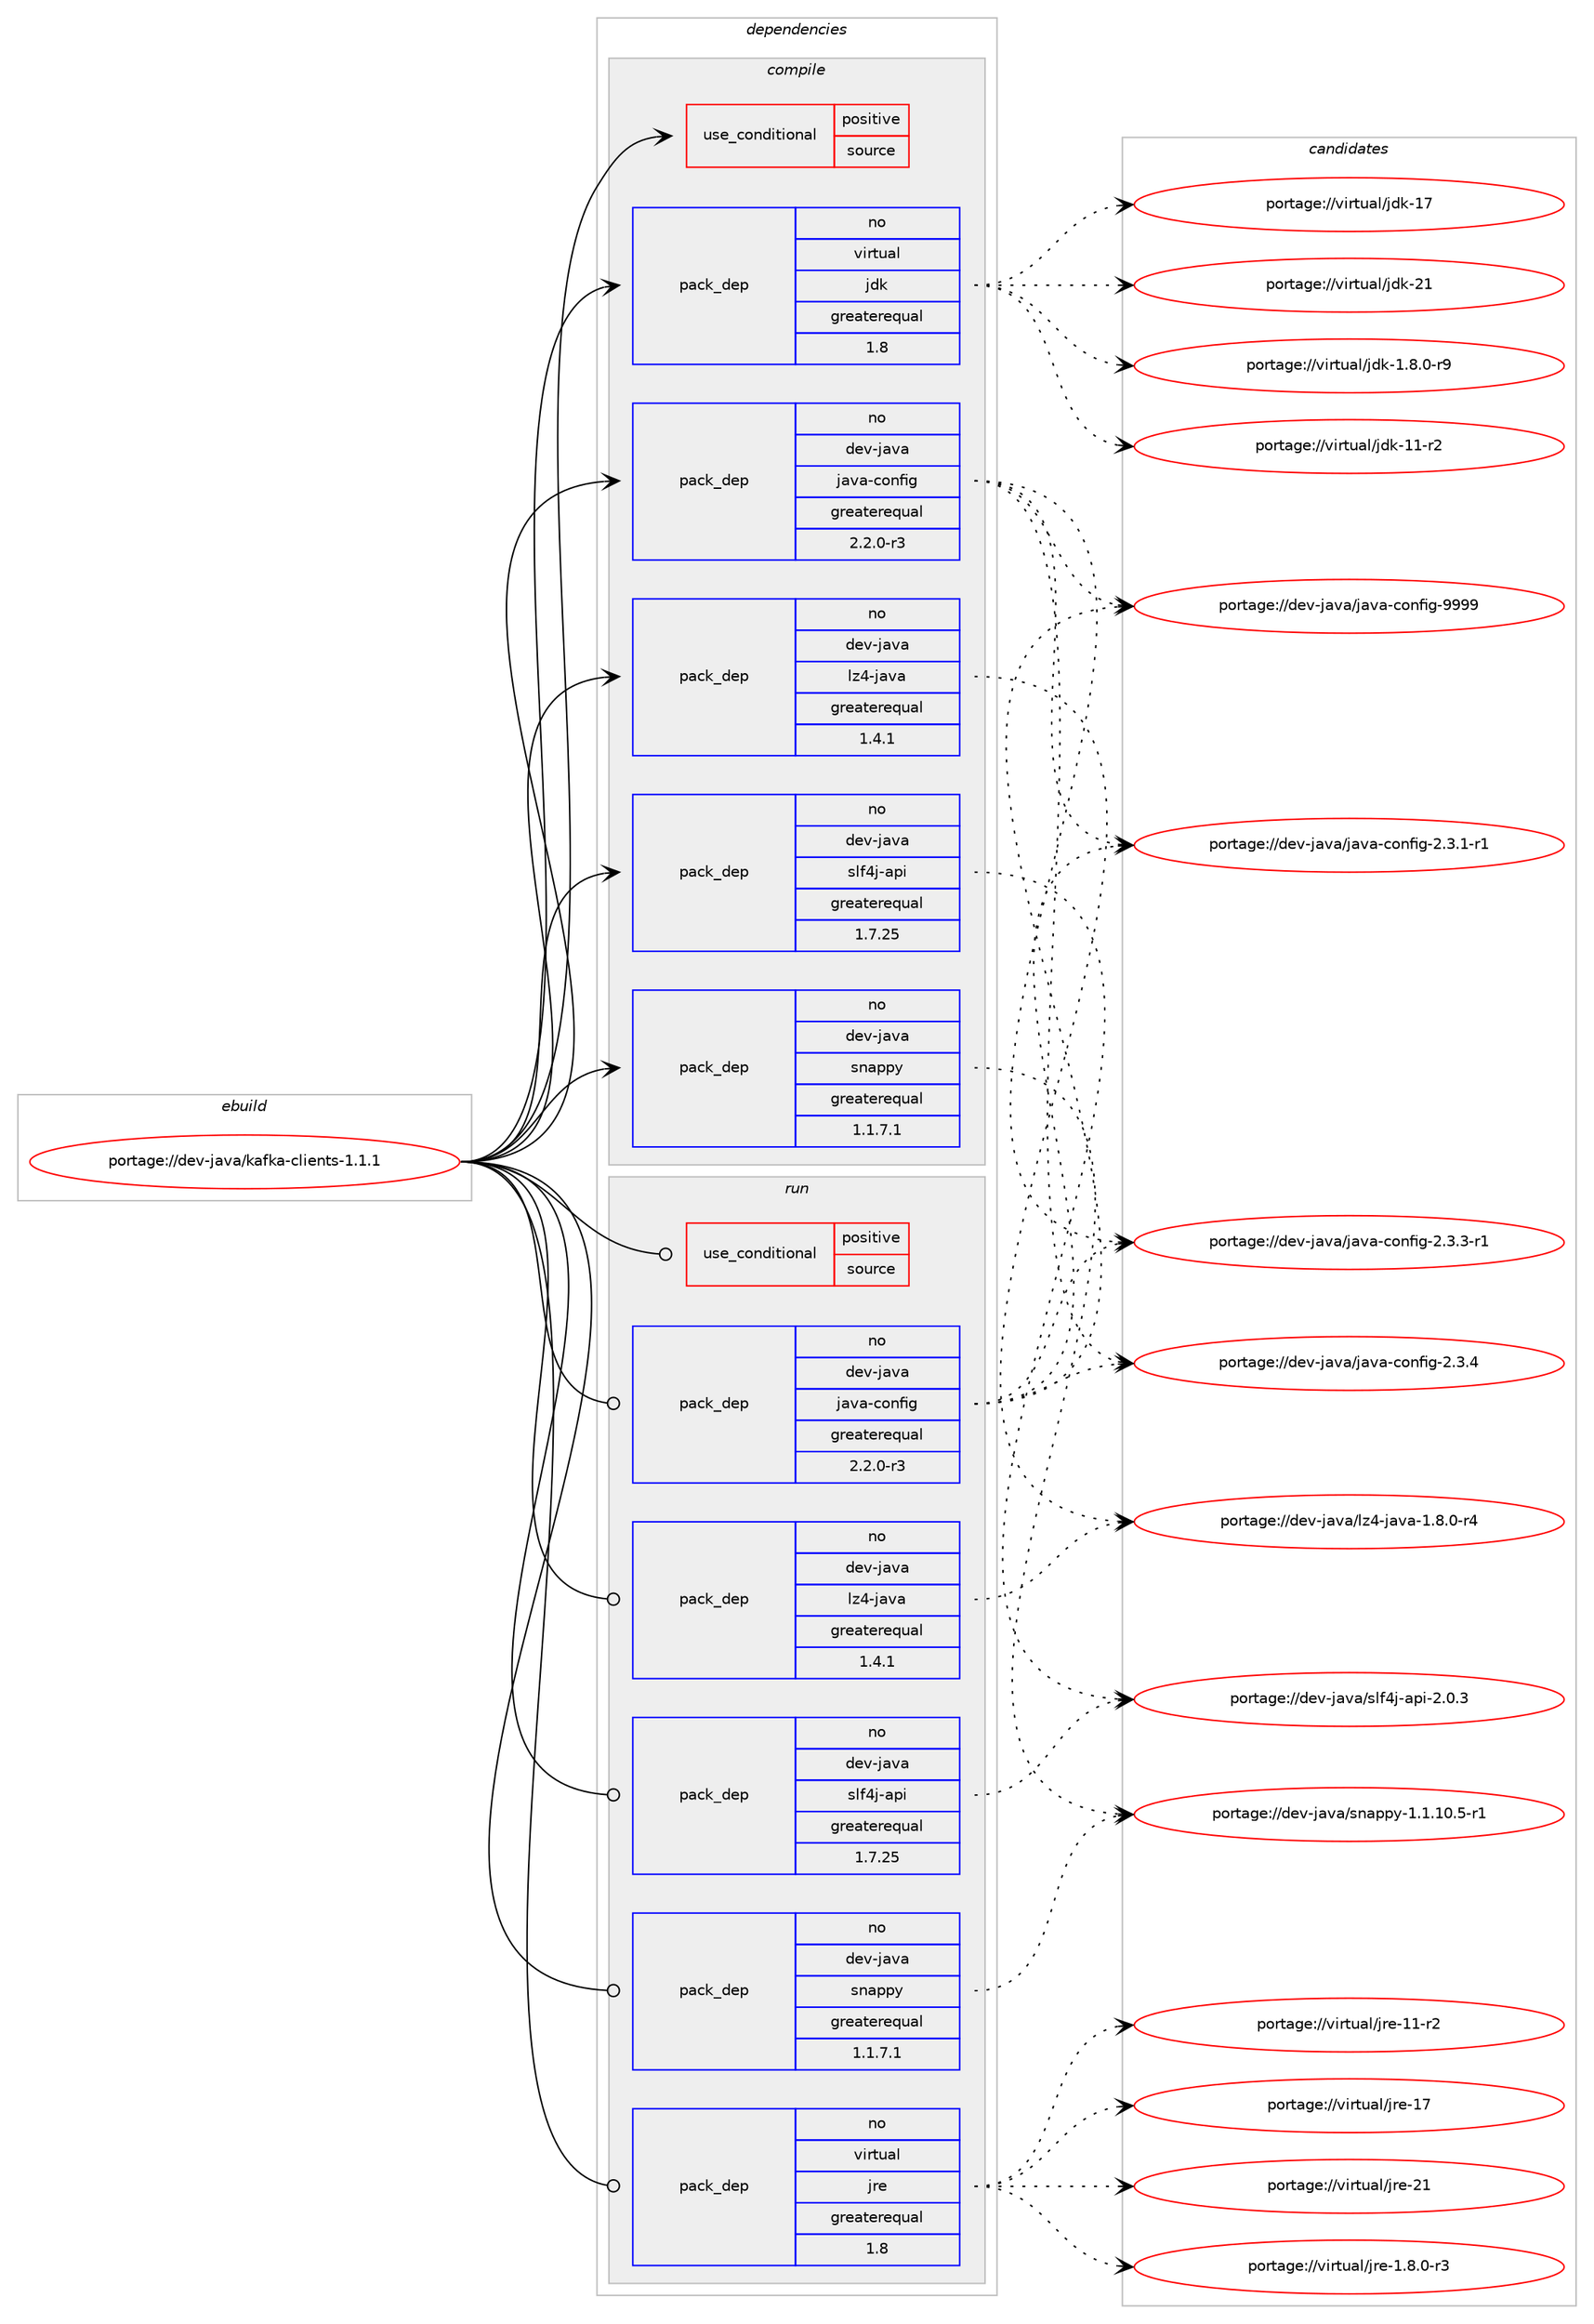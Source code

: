digraph prolog {

# *************
# Graph options
# *************

newrank=true;
concentrate=true;
compound=true;
graph [rankdir=LR,fontname=Helvetica,fontsize=10,ranksep=1.5];#, ranksep=2.5, nodesep=0.2];
edge  [arrowhead=vee];
node  [fontname=Helvetica,fontsize=10];

# **********
# The ebuild
# **********

subgraph cluster_leftcol {
color=gray;
rank=same;
label=<<i>ebuild</i>>;
id [label="portage://dev-java/kafka-clients-1.1.1", color=red, width=4, href="../dev-java/kafka-clients-1.1.1.svg"];
}

# ****************
# The dependencies
# ****************

subgraph cluster_midcol {
color=gray;
label=<<i>dependencies</i>>;
subgraph cluster_compile {
fillcolor="#eeeeee";
style=filled;
label=<<i>compile</i>>;
subgraph cond21557 {
dependency48739 [label=<<TABLE BORDER="0" CELLBORDER="1" CELLSPACING="0" CELLPADDING="4"><TR><TD ROWSPAN="3" CELLPADDING="10">use_conditional</TD></TR><TR><TD>positive</TD></TR><TR><TD>source</TD></TR></TABLE>>, shape=none, color=red];
# *** BEGIN UNKNOWN DEPENDENCY TYPE (TODO) ***
# dependency48739 -> package_dependency(portage://dev-java/kafka-clients-1.1.1,install,no,app-arch,zip,none,[,,],[],[])
# *** END UNKNOWN DEPENDENCY TYPE (TODO) ***

}
id:e -> dependency48739:w [weight=20,style="solid",arrowhead="vee"];
subgraph pack26156 {
dependency48740 [label=<<TABLE BORDER="0" CELLBORDER="1" CELLSPACING="0" CELLPADDING="4" WIDTH="220"><TR><TD ROWSPAN="6" CELLPADDING="30">pack_dep</TD></TR><TR><TD WIDTH="110">no</TD></TR><TR><TD>dev-java</TD></TR><TR><TD>java-config</TD></TR><TR><TD>greaterequal</TD></TR><TR><TD>2.2.0-r3</TD></TR></TABLE>>, shape=none, color=blue];
}
id:e -> dependency48740:w [weight=20,style="solid",arrowhead="vee"];
subgraph pack26157 {
dependency48741 [label=<<TABLE BORDER="0" CELLBORDER="1" CELLSPACING="0" CELLPADDING="4" WIDTH="220"><TR><TD ROWSPAN="6" CELLPADDING="30">pack_dep</TD></TR><TR><TD WIDTH="110">no</TD></TR><TR><TD>dev-java</TD></TR><TR><TD>lz4-java</TD></TR><TR><TD>greaterequal</TD></TR><TR><TD>1.4.1</TD></TR></TABLE>>, shape=none, color=blue];
}
id:e -> dependency48741:w [weight=20,style="solid",arrowhead="vee"];
subgraph pack26158 {
dependency48742 [label=<<TABLE BORDER="0" CELLBORDER="1" CELLSPACING="0" CELLPADDING="4" WIDTH="220"><TR><TD ROWSPAN="6" CELLPADDING="30">pack_dep</TD></TR><TR><TD WIDTH="110">no</TD></TR><TR><TD>dev-java</TD></TR><TR><TD>slf4j-api</TD></TR><TR><TD>greaterequal</TD></TR><TR><TD>1.7.25</TD></TR></TABLE>>, shape=none, color=blue];
}
id:e -> dependency48742:w [weight=20,style="solid",arrowhead="vee"];
subgraph pack26159 {
dependency48743 [label=<<TABLE BORDER="0" CELLBORDER="1" CELLSPACING="0" CELLPADDING="4" WIDTH="220"><TR><TD ROWSPAN="6" CELLPADDING="30">pack_dep</TD></TR><TR><TD WIDTH="110">no</TD></TR><TR><TD>dev-java</TD></TR><TR><TD>snappy</TD></TR><TR><TD>greaterequal</TD></TR><TR><TD>1.1.7.1</TD></TR></TABLE>>, shape=none, color=blue];
}
id:e -> dependency48743:w [weight=20,style="solid",arrowhead="vee"];
subgraph pack26160 {
dependency48744 [label=<<TABLE BORDER="0" CELLBORDER="1" CELLSPACING="0" CELLPADDING="4" WIDTH="220"><TR><TD ROWSPAN="6" CELLPADDING="30">pack_dep</TD></TR><TR><TD WIDTH="110">no</TD></TR><TR><TD>virtual</TD></TR><TR><TD>jdk</TD></TR><TR><TD>greaterequal</TD></TR><TR><TD>1.8</TD></TR></TABLE>>, shape=none, color=blue];
}
id:e -> dependency48744:w [weight=20,style="solid",arrowhead="vee"];
}
subgraph cluster_compileandrun {
fillcolor="#eeeeee";
style=filled;
label=<<i>compile and run</i>>;
}
subgraph cluster_run {
fillcolor="#eeeeee";
style=filled;
label=<<i>run</i>>;
subgraph cond21558 {
dependency48745 [label=<<TABLE BORDER="0" CELLBORDER="1" CELLSPACING="0" CELLPADDING="4"><TR><TD ROWSPAN="3" CELLPADDING="10">use_conditional</TD></TR><TR><TD>positive</TD></TR><TR><TD>source</TD></TR></TABLE>>, shape=none, color=red];
# *** BEGIN UNKNOWN DEPENDENCY TYPE (TODO) ***
# dependency48745 -> package_dependency(portage://dev-java/kafka-clients-1.1.1,run,no,app-arch,zip,none,[,,],[],[])
# *** END UNKNOWN DEPENDENCY TYPE (TODO) ***

}
id:e -> dependency48745:w [weight=20,style="solid",arrowhead="odot"];
subgraph pack26161 {
dependency48746 [label=<<TABLE BORDER="0" CELLBORDER="1" CELLSPACING="0" CELLPADDING="4" WIDTH="220"><TR><TD ROWSPAN="6" CELLPADDING="30">pack_dep</TD></TR><TR><TD WIDTH="110">no</TD></TR><TR><TD>dev-java</TD></TR><TR><TD>java-config</TD></TR><TR><TD>greaterequal</TD></TR><TR><TD>2.2.0-r3</TD></TR></TABLE>>, shape=none, color=blue];
}
id:e -> dependency48746:w [weight=20,style="solid",arrowhead="odot"];
subgraph pack26162 {
dependency48747 [label=<<TABLE BORDER="0" CELLBORDER="1" CELLSPACING="0" CELLPADDING="4" WIDTH="220"><TR><TD ROWSPAN="6" CELLPADDING="30">pack_dep</TD></TR><TR><TD WIDTH="110">no</TD></TR><TR><TD>dev-java</TD></TR><TR><TD>lz4-java</TD></TR><TR><TD>greaterequal</TD></TR><TR><TD>1.4.1</TD></TR></TABLE>>, shape=none, color=blue];
}
id:e -> dependency48747:w [weight=20,style="solid",arrowhead="odot"];
subgraph pack26163 {
dependency48748 [label=<<TABLE BORDER="0" CELLBORDER="1" CELLSPACING="0" CELLPADDING="4" WIDTH="220"><TR><TD ROWSPAN="6" CELLPADDING="30">pack_dep</TD></TR><TR><TD WIDTH="110">no</TD></TR><TR><TD>dev-java</TD></TR><TR><TD>slf4j-api</TD></TR><TR><TD>greaterequal</TD></TR><TR><TD>1.7.25</TD></TR></TABLE>>, shape=none, color=blue];
}
id:e -> dependency48748:w [weight=20,style="solid",arrowhead="odot"];
subgraph pack26164 {
dependency48749 [label=<<TABLE BORDER="0" CELLBORDER="1" CELLSPACING="0" CELLPADDING="4" WIDTH="220"><TR><TD ROWSPAN="6" CELLPADDING="30">pack_dep</TD></TR><TR><TD WIDTH="110">no</TD></TR><TR><TD>dev-java</TD></TR><TR><TD>snappy</TD></TR><TR><TD>greaterequal</TD></TR><TR><TD>1.1.7.1</TD></TR></TABLE>>, shape=none, color=blue];
}
id:e -> dependency48749:w [weight=20,style="solid",arrowhead="odot"];
subgraph pack26165 {
dependency48750 [label=<<TABLE BORDER="0" CELLBORDER="1" CELLSPACING="0" CELLPADDING="4" WIDTH="220"><TR><TD ROWSPAN="6" CELLPADDING="30">pack_dep</TD></TR><TR><TD WIDTH="110">no</TD></TR><TR><TD>virtual</TD></TR><TR><TD>jre</TD></TR><TR><TD>greaterequal</TD></TR><TR><TD>1.8</TD></TR></TABLE>>, shape=none, color=blue];
}
id:e -> dependency48750:w [weight=20,style="solid",arrowhead="odot"];
}
}

# **************
# The candidates
# **************

subgraph cluster_choices {
rank=same;
color=gray;
label=<<i>candidates</i>>;

subgraph choice26156 {
color=black;
nodesep=1;
choice10010111845106971189747106971189745991111101021051034550465146494511449 [label="portage://dev-java/java-config-2.3.1-r1", color=red, width=4,href="../dev-java/java-config-2.3.1-r1.svg"];
choice10010111845106971189747106971189745991111101021051034550465146514511449 [label="portage://dev-java/java-config-2.3.3-r1", color=red, width=4,href="../dev-java/java-config-2.3.3-r1.svg"];
choice1001011184510697118974710697118974599111110102105103455046514652 [label="portage://dev-java/java-config-2.3.4", color=red, width=4,href="../dev-java/java-config-2.3.4.svg"];
choice10010111845106971189747106971189745991111101021051034557575757 [label="portage://dev-java/java-config-9999", color=red, width=4,href="../dev-java/java-config-9999.svg"];
dependency48740:e -> choice10010111845106971189747106971189745991111101021051034550465146494511449:w [style=dotted,weight="100"];
dependency48740:e -> choice10010111845106971189747106971189745991111101021051034550465146514511449:w [style=dotted,weight="100"];
dependency48740:e -> choice1001011184510697118974710697118974599111110102105103455046514652:w [style=dotted,weight="100"];
dependency48740:e -> choice10010111845106971189747106971189745991111101021051034557575757:w [style=dotted,weight="100"];
}
subgraph choice26157 {
color=black;
nodesep=1;
choice10010111845106971189747108122524510697118974549465646484511452 [label="portage://dev-java/lz4-java-1.8.0-r4", color=red, width=4,href="../dev-java/lz4-java-1.8.0-r4.svg"];
dependency48741:e -> choice10010111845106971189747108122524510697118974549465646484511452:w [style=dotted,weight="100"];
}
subgraph choice26158 {
color=black;
nodesep=1;
choice10010111845106971189747115108102521064597112105455046484651 [label="portage://dev-java/slf4j-api-2.0.3", color=red, width=4,href="../dev-java/slf4j-api-2.0.3.svg"];
dependency48742:e -> choice10010111845106971189747115108102521064597112105455046484651:w [style=dotted,weight="100"];
}
subgraph choice26159 {
color=black;
nodesep=1;
choice10010111845106971189747115110971121121214549464946494846534511449 [label="portage://dev-java/snappy-1.1.10.5-r1", color=red, width=4,href="../dev-java/snappy-1.1.10.5-r1.svg"];
dependency48743:e -> choice10010111845106971189747115110971121121214549464946494846534511449:w [style=dotted,weight="100"];
}
subgraph choice26160 {
color=black;
nodesep=1;
choice11810511411611797108471061001074549465646484511457 [label="portage://virtual/jdk-1.8.0-r9", color=red, width=4,href="../virtual/jdk-1.8.0-r9.svg"];
choice11810511411611797108471061001074549494511450 [label="portage://virtual/jdk-11-r2", color=red, width=4,href="../virtual/jdk-11-r2.svg"];
choice1181051141161179710847106100107454955 [label="portage://virtual/jdk-17", color=red, width=4,href="../virtual/jdk-17.svg"];
choice1181051141161179710847106100107455049 [label="portage://virtual/jdk-21", color=red, width=4,href="../virtual/jdk-21.svg"];
dependency48744:e -> choice11810511411611797108471061001074549465646484511457:w [style=dotted,weight="100"];
dependency48744:e -> choice11810511411611797108471061001074549494511450:w [style=dotted,weight="100"];
dependency48744:e -> choice1181051141161179710847106100107454955:w [style=dotted,weight="100"];
dependency48744:e -> choice1181051141161179710847106100107455049:w [style=dotted,weight="100"];
}
subgraph choice26161 {
color=black;
nodesep=1;
choice10010111845106971189747106971189745991111101021051034550465146494511449 [label="portage://dev-java/java-config-2.3.1-r1", color=red, width=4,href="../dev-java/java-config-2.3.1-r1.svg"];
choice10010111845106971189747106971189745991111101021051034550465146514511449 [label="portage://dev-java/java-config-2.3.3-r1", color=red, width=4,href="../dev-java/java-config-2.3.3-r1.svg"];
choice1001011184510697118974710697118974599111110102105103455046514652 [label="portage://dev-java/java-config-2.3.4", color=red, width=4,href="../dev-java/java-config-2.3.4.svg"];
choice10010111845106971189747106971189745991111101021051034557575757 [label="portage://dev-java/java-config-9999", color=red, width=4,href="../dev-java/java-config-9999.svg"];
dependency48746:e -> choice10010111845106971189747106971189745991111101021051034550465146494511449:w [style=dotted,weight="100"];
dependency48746:e -> choice10010111845106971189747106971189745991111101021051034550465146514511449:w [style=dotted,weight="100"];
dependency48746:e -> choice1001011184510697118974710697118974599111110102105103455046514652:w [style=dotted,weight="100"];
dependency48746:e -> choice10010111845106971189747106971189745991111101021051034557575757:w [style=dotted,weight="100"];
}
subgraph choice26162 {
color=black;
nodesep=1;
choice10010111845106971189747108122524510697118974549465646484511452 [label="portage://dev-java/lz4-java-1.8.0-r4", color=red, width=4,href="../dev-java/lz4-java-1.8.0-r4.svg"];
dependency48747:e -> choice10010111845106971189747108122524510697118974549465646484511452:w [style=dotted,weight="100"];
}
subgraph choice26163 {
color=black;
nodesep=1;
choice10010111845106971189747115108102521064597112105455046484651 [label="portage://dev-java/slf4j-api-2.0.3", color=red, width=4,href="../dev-java/slf4j-api-2.0.3.svg"];
dependency48748:e -> choice10010111845106971189747115108102521064597112105455046484651:w [style=dotted,weight="100"];
}
subgraph choice26164 {
color=black;
nodesep=1;
choice10010111845106971189747115110971121121214549464946494846534511449 [label="portage://dev-java/snappy-1.1.10.5-r1", color=red, width=4,href="../dev-java/snappy-1.1.10.5-r1.svg"];
dependency48749:e -> choice10010111845106971189747115110971121121214549464946494846534511449:w [style=dotted,weight="100"];
}
subgraph choice26165 {
color=black;
nodesep=1;
choice11810511411611797108471061141014549465646484511451 [label="portage://virtual/jre-1.8.0-r3", color=red, width=4,href="../virtual/jre-1.8.0-r3.svg"];
choice11810511411611797108471061141014549494511450 [label="portage://virtual/jre-11-r2", color=red, width=4,href="../virtual/jre-11-r2.svg"];
choice1181051141161179710847106114101454955 [label="portage://virtual/jre-17", color=red, width=4,href="../virtual/jre-17.svg"];
choice1181051141161179710847106114101455049 [label="portage://virtual/jre-21", color=red, width=4,href="../virtual/jre-21.svg"];
dependency48750:e -> choice11810511411611797108471061141014549465646484511451:w [style=dotted,weight="100"];
dependency48750:e -> choice11810511411611797108471061141014549494511450:w [style=dotted,weight="100"];
dependency48750:e -> choice1181051141161179710847106114101454955:w [style=dotted,weight="100"];
dependency48750:e -> choice1181051141161179710847106114101455049:w [style=dotted,weight="100"];
}
}

}
